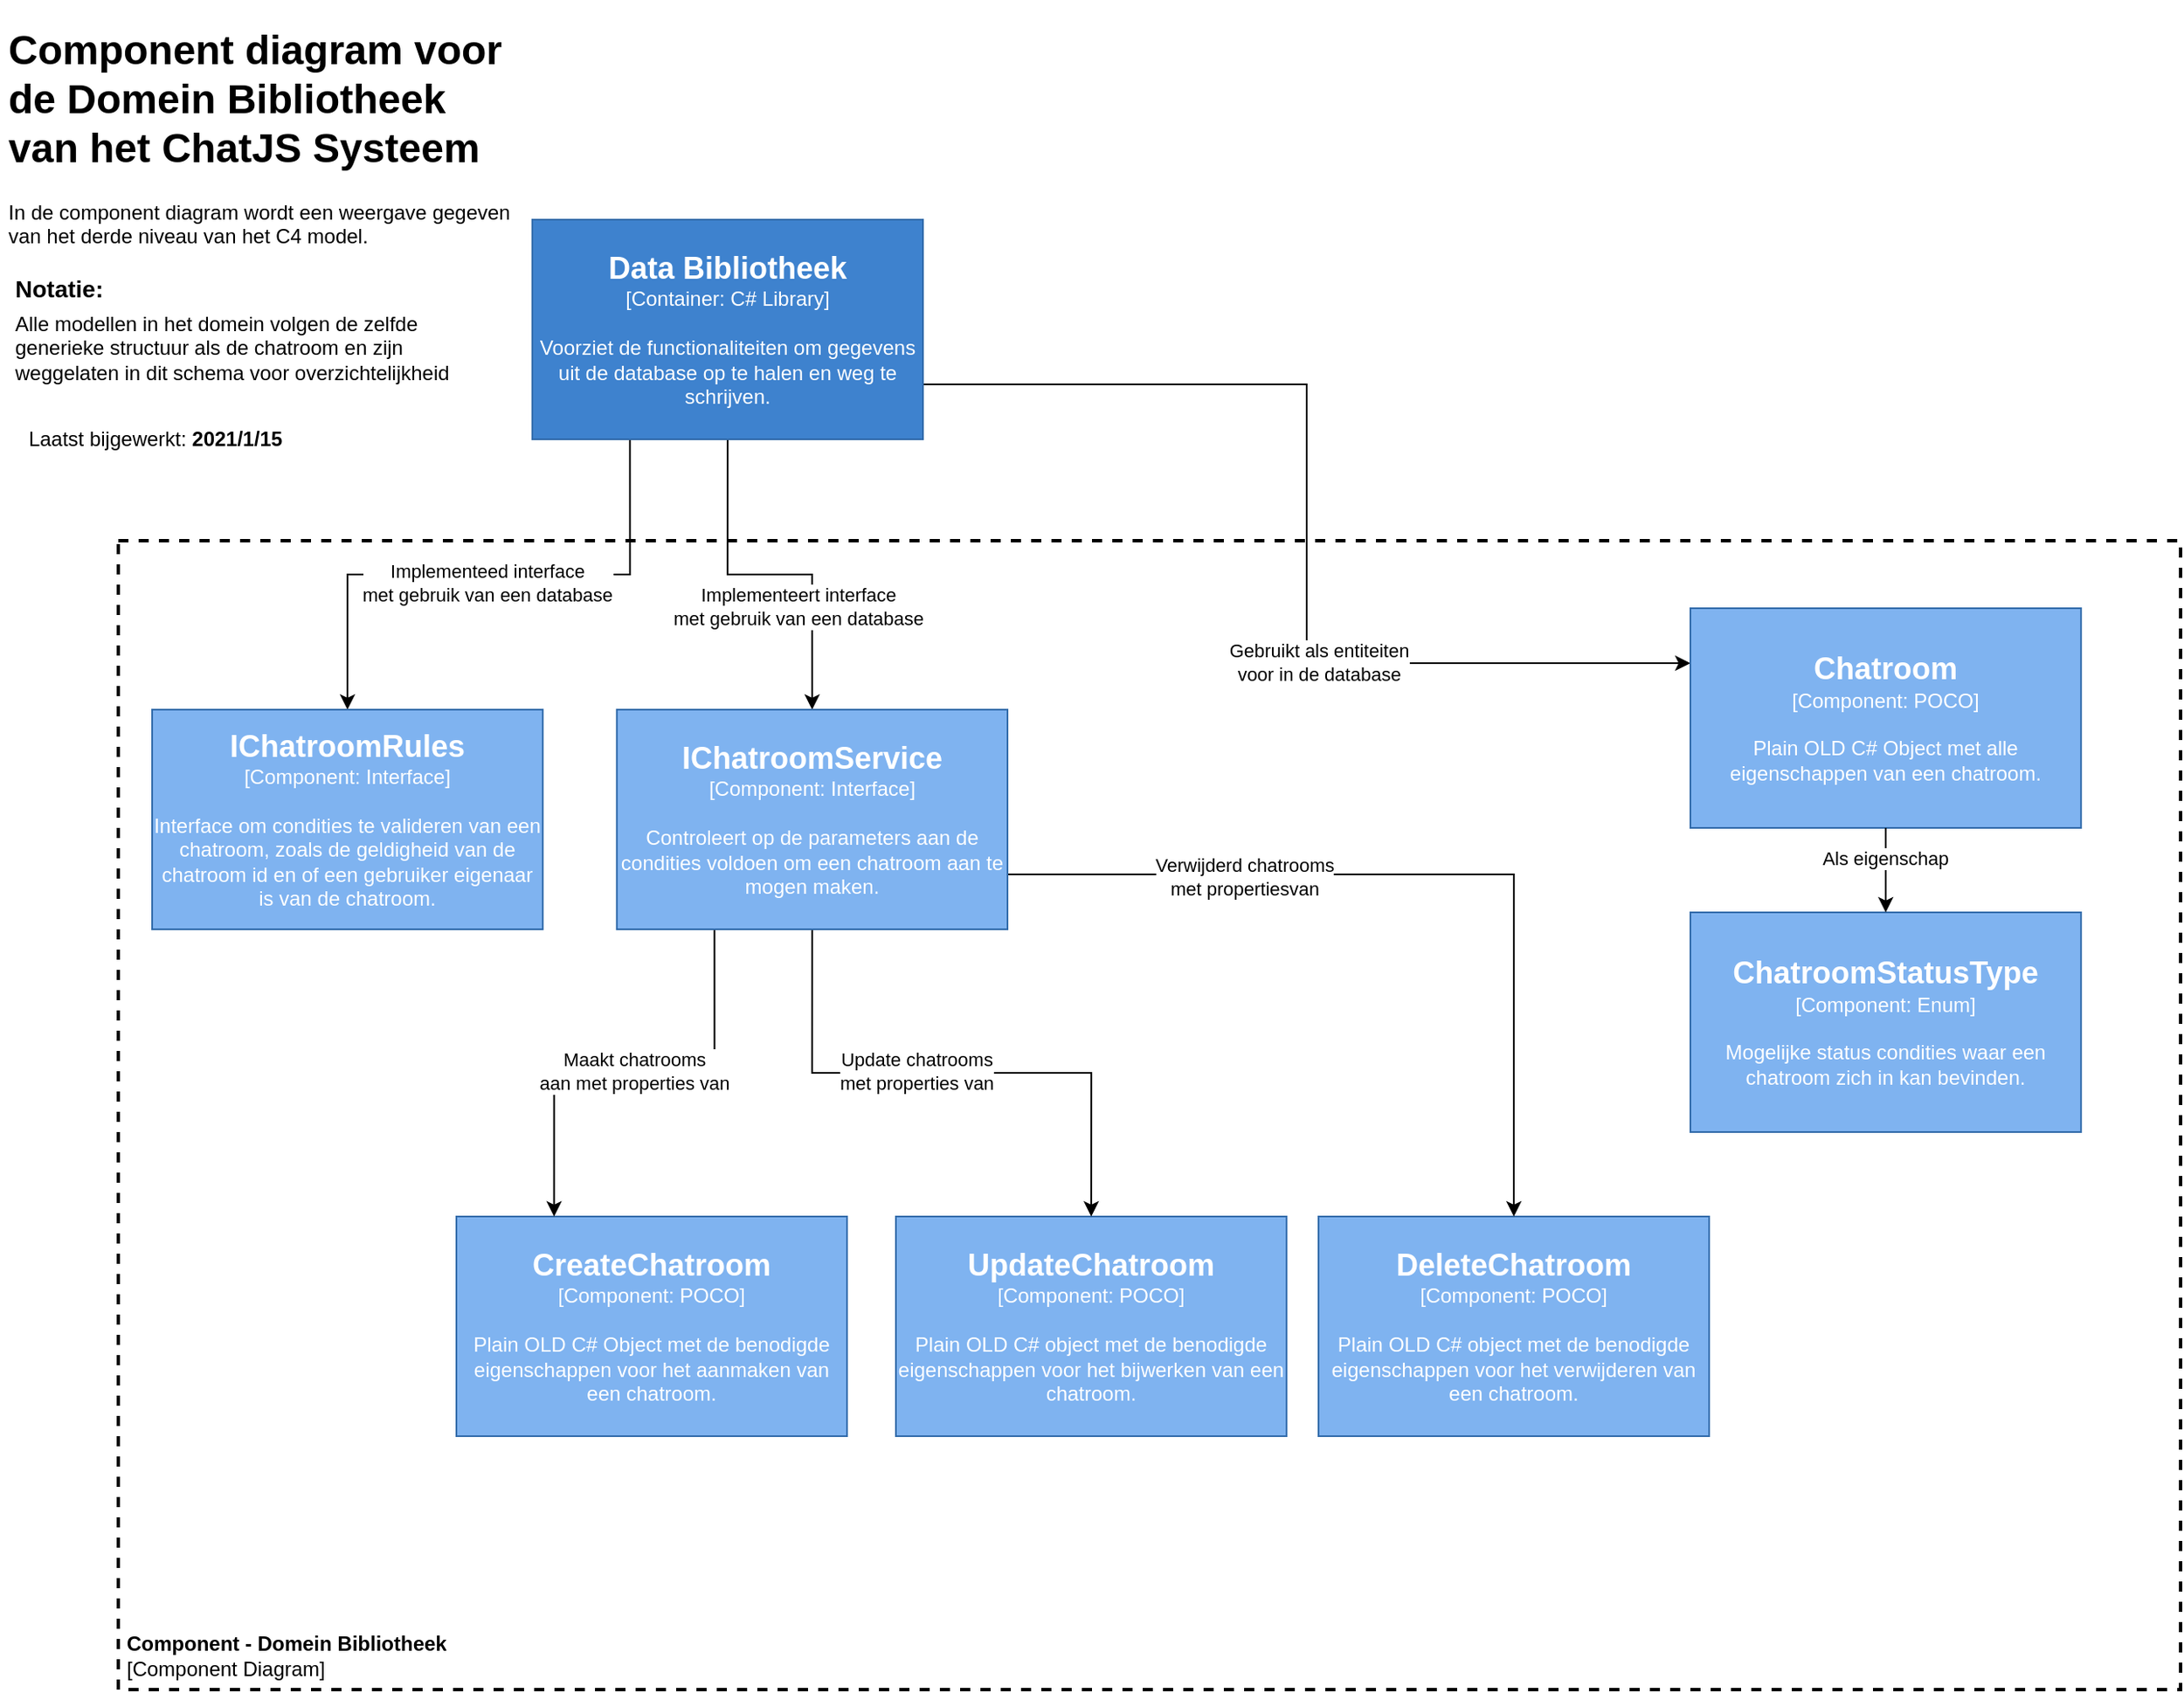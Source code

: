 <mxfile version="14.2.3" type="device"><diagram id="3Bas6RMUcGSZWqPxXuJh" name="Page-1"><mxGraphModel dx="2031" dy="1130" grid="1" gridSize="10" guides="1" tooltips="1" connect="1" arrows="1" fold="1" page="1" pageScale="1" pageWidth="850" pageHeight="1100" math="0" shadow="0"><root><mxCell id="0"/><mxCell id="1" parent="0"/><mxCell id="GI7OHAD0P_gePVMDaf1Z-1" value="&lt;div&gt;&lt;font style=&quot;font-size: 12px&quot;&gt;&lt;b&gt;Component - Domein Bibliotheek&lt;br&gt;&lt;/b&gt;&lt;/font&gt;&lt;/div&gt;&lt;font style=&quot;font-size: 12px&quot;&gt;[Component Diagram]&lt;/font&gt;" style="text;html=1;fillColor=none;spacing=5;spacingTop=-20;whiteSpace=wrap;overflow=hidden;rounded=0;dashed=1;verticalAlign=bottom;strokeColor=#000000;strokeWidth=2;" vertex="1" parent="1"><mxGeometry x="100" y="320" width="1220" height="680" as="geometry"/></mxCell><mxCell id="GI7OHAD0P_gePVMDaf1Z-2" value="&lt;h1&gt;Component diagram voor de Domein Bibliotheek van het ChatJS Systeem&lt;br&gt;&lt;/h1&gt;&lt;p&gt;In de component diagram wordt een weergave gegeven van het derde niveau van het C4 model.&lt;/p&gt;" style="text;html=1;strokeColor=none;fillColor=none;spacing=5;spacingTop=-20;whiteSpace=wrap;overflow=hidden;rounded=0;" vertex="1" parent="1"><mxGeometry x="30" y="10" width="310" height="140" as="geometry"/></mxCell><mxCell id="GI7OHAD0P_gePVMDaf1Z-3" value="Laatst bijgewerkt: &lt;b&gt;2021/1/15&lt;/b&gt;" style="text;html=1;strokeColor=none;fillColor=none;align=center;verticalAlign=middle;whiteSpace=wrap;rounded=0;" vertex="1" parent="1"><mxGeometry x="37.11" y="250" width="170" height="20" as="geometry"/></mxCell><mxCell id="GI7OHAD0P_gePVMDaf1Z-34" value="&lt;div&gt;Alle modellen in het domein volgen de zelfde &lt;br&gt;&lt;/div&gt;&lt;div&gt;generieke structuur als de chatroom en zijn &lt;br&gt;&lt;/div&gt;&lt;div&gt;weggelaten in dit schema voor overzichtelijkheid&lt;br&gt;&lt;/div&gt;" style="text;html=1;align=left;verticalAlign=middle;resizable=0;points=[];autosize=1;" vertex="1" parent="1"><mxGeometry x="37.11" y="181" width="280" height="50" as="geometry"/></mxCell><mxCell id="GI7OHAD0P_gePVMDaf1Z-35" value="&lt;div style=&quot;font-size: 14px;&quot; align=&quot;left&quot;&gt;&lt;b style=&quot;font-size: 14px;&quot;&gt;Notatie:&lt;/b&gt;&lt;/div&gt;" style="text;html=1;align=left;verticalAlign=middle;resizable=0;points=[];autosize=1;fontSize=14;" vertex="1" parent="1"><mxGeometry x="37.11" y="161" width="70" height="20" as="geometry"/></mxCell><mxCell id="GI7OHAD0P_gePVMDaf1Z-44" style="edgeStyle=orthogonalEdgeStyle;rounded=0;orthogonalLoop=1;jettySize=auto;html=1;exitX=0.5;exitY=1;exitDx=0;exitDy=0;entryX=0.5;entryY=0;entryDx=0;entryDy=0;" edge="1" parent="1" source="GI7OHAD0P_gePVMDaf1Z-36" target="GI7OHAD0P_gePVMDaf1Z-40"><mxGeometry relative="1" as="geometry"/></mxCell><mxCell id="GI7OHAD0P_gePVMDaf1Z-52" value="&lt;div&gt;Implementeert interface&lt;/div&gt;&lt;div&gt;met gebruik van een database&lt;br&gt;&lt;/div&gt;" style="edgeLabel;html=1;align=center;verticalAlign=middle;resizable=0;points=[];" vertex="1" connectable="0" parent="GI7OHAD0P_gePVMDaf1Z-44"><mxGeometry x="0.148" y="-1" relative="1" as="geometry"><mxPoint x="1" y="18.1" as="offset"/></mxGeometry></mxCell><mxCell id="GI7OHAD0P_gePVMDaf1Z-50" style="edgeStyle=orthogonalEdgeStyle;rounded=0;orthogonalLoop=1;jettySize=auto;html=1;exitX=1;exitY=0.75;exitDx=0;exitDy=0;entryX=0;entryY=0.25;entryDx=0;entryDy=0;" edge="1" parent="1" source="GI7OHAD0P_gePVMDaf1Z-36" target="GI7OHAD0P_gePVMDaf1Z-42"><mxGeometry relative="1" as="geometry"/></mxCell><mxCell id="GI7OHAD0P_gePVMDaf1Z-51" value="&lt;div&gt;Gebruikt als entiteiten &lt;br&gt;&lt;/div&gt;&lt;div&gt;voor in de database&lt;br&gt;&lt;/div&gt;" style="edgeLabel;html=1;align=center;verticalAlign=middle;resizable=0;points=[];" vertex="1" connectable="0" parent="GI7OHAD0P_gePVMDaf1Z-50"><mxGeometry x="0.288" y="1" relative="1" as="geometry"><mxPoint as="offset"/></mxGeometry></mxCell><mxCell id="GI7OHAD0P_gePVMDaf1Z-60" style="edgeStyle=orthogonalEdgeStyle;rounded=0;orthogonalLoop=1;jettySize=auto;html=1;exitX=0.25;exitY=1;exitDx=0;exitDy=0;entryX=0.5;entryY=0;entryDx=0;entryDy=0;" edge="1" parent="1" source="GI7OHAD0P_gePVMDaf1Z-36" target="GI7OHAD0P_gePVMDaf1Z-59"><mxGeometry relative="1" as="geometry"/></mxCell><mxCell id="GI7OHAD0P_gePVMDaf1Z-61" value="&lt;div&gt;Implementeed interface &lt;br&gt;&lt;/div&gt;&lt;div&gt;met gebruik van een database&lt;/div&gt;" style="edgeLabel;html=1;align=center;verticalAlign=middle;resizable=0;points=[];" vertex="1" connectable="0" parent="GI7OHAD0P_gePVMDaf1Z-60"><mxGeometry x="0.172" y="5" relative="1" as="geometry"><mxPoint x="26.33" as="offset"/></mxGeometry></mxCell><mxCell id="GI7OHAD0P_gePVMDaf1Z-36" value="&lt;div&gt;&lt;font size=&quot;1&quot;&gt;&lt;b&gt;&lt;font style=&quot;font-size: 18px&quot; color=&quot;#FFFFFF&quot;&gt;Data Bibliotheek&lt;/font&gt;&lt;/b&gt;&lt;/font&gt;&lt;/div&gt;&lt;div&gt;&lt;font color=&quot;#FFFFFF&quot;&gt;[Container: C# Library]&lt;br&gt;&lt;/font&gt;&lt;/div&gt;&lt;div&gt;&lt;font color=&quot;#FFFFFF&quot;&gt;&lt;br&gt;&lt;/font&gt;&lt;/div&gt;&lt;div&gt;&lt;font color=&quot;#FFFFFF&quot;&gt;Voorziet de functionaliteiten om gegevens uit de database op te halen en weg te schrijven.&lt;br&gt;&lt;/font&gt;&lt;/div&gt;" style="rounded=0;whiteSpace=wrap;html=1;fillColor=#3E82CE;strokeColor=#336CAB;" vertex="1" parent="1"><mxGeometry x="344.89" y="130" width="231.11" height="130" as="geometry"/></mxCell><mxCell id="GI7OHAD0P_gePVMDaf1Z-37" value="&lt;div&gt;&lt;font size=&quot;1&quot;&gt;&lt;b&gt;&lt;font style=&quot;font-size: 18px&quot; color=&quot;#FFFFFF&quot;&gt;CreateChatroom&lt;br&gt;&lt;/font&gt;&lt;/b&gt;&lt;/font&gt;&lt;/div&gt;&lt;div&gt;&lt;font color=&quot;#FFFFFF&quot;&gt;[Component: POCO&lt;/font&gt;&lt;font color=&quot;#FFFFFF&quot;&gt;]&lt;br&gt;&lt;/font&gt;&lt;/div&gt;&lt;div&gt;&lt;font color=&quot;#FFFFFF&quot;&gt;&lt;br&gt;&lt;/font&gt;&lt;/div&gt;&lt;font color=&quot;#FFFFFF&quot;&gt;Plain OLD C# Object met de benodigde eigenschappen voor het aanmaken van een chatroom.&lt;br&gt;&lt;/font&gt;" style="rounded=0;whiteSpace=wrap;html=1;strokeColor=#336CAB;fillColor=#7FB3F0;" vertex="1" parent="1"><mxGeometry x="300" y="720" width="231.11" height="130" as="geometry"/></mxCell><mxCell id="GI7OHAD0P_gePVMDaf1Z-38" value="&lt;div&gt;&lt;font size=&quot;1&quot;&gt;&lt;b&gt;&lt;font style=&quot;font-size: 18px&quot; color=&quot;#FFFFFF&quot;&gt;UpdateChatroom&lt;br&gt;&lt;/font&gt;&lt;/b&gt;&lt;/font&gt;&lt;/div&gt;&lt;div&gt;&lt;font color=&quot;#FFFFFF&quot;&gt;[Component: POCO&lt;/font&gt;&lt;font color=&quot;#FFFFFF&quot;&gt;]&lt;br&gt;&lt;/font&gt;&lt;/div&gt;&lt;div&gt;&lt;font color=&quot;#FFFFFF&quot;&gt;&lt;br&gt;&lt;/font&gt;&lt;/div&gt;&lt;div&gt;&lt;font color=&quot;#FFFFFF&quot;&gt;Plain OLD C# object met de benodigde eigenschappen voor het bijwerken van een chatroom.&lt;/font&gt;&lt;/div&gt;" style="rounded=0;whiteSpace=wrap;html=1;strokeColor=#336CAB;fillColor=#7FB3F0;" vertex="1" parent="1"><mxGeometry x="560" y="720" width="231.11" height="130" as="geometry"/></mxCell><mxCell id="GI7OHAD0P_gePVMDaf1Z-39" value="&lt;div&gt;&lt;font size=&quot;1&quot;&gt;&lt;b&gt;&lt;font style=&quot;font-size: 18px&quot; color=&quot;#FFFFFF&quot;&gt;DeleteChatroom&lt;br&gt;&lt;/font&gt;&lt;/b&gt;&lt;/font&gt;&lt;/div&gt;&lt;div&gt;&lt;font color=&quot;#FFFFFF&quot;&gt;[Component: POCO&lt;/font&gt;&lt;font color=&quot;#FFFFFF&quot;&gt;]&lt;br&gt;&lt;/font&gt;&lt;/div&gt;&lt;div&gt;&lt;font color=&quot;#FFFFFF&quot;&gt;&lt;br&gt;&lt;/font&gt;&lt;/div&gt;&lt;font color=&quot;#FFFFFF&quot;&gt;Plain OLD C# object met de benodigde eigenschappen voor het verwijderen van een chatroom.&lt;br&gt;&lt;/font&gt;" style="rounded=0;whiteSpace=wrap;html=1;strokeColor=#336CAB;fillColor=#7FB3F0;" vertex="1" parent="1"><mxGeometry x="810" y="720" width="231.11" height="130" as="geometry"/></mxCell><mxCell id="GI7OHAD0P_gePVMDaf1Z-45" style="edgeStyle=orthogonalEdgeStyle;rounded=0;orthogonalLoop=1;jettySize=auto;html=1;exitX=0.25;exitY=1;exitDx=0;exitDy=0;entryX=0.25;entryY=0;entryDx=0;entryDy=0;" edge="1" parent="1" source="GI7OHAD0P_gePVMDaf1Z-40" target="GI7OHAD0P_gePVMDaf1Z-37"><mxGeometry relative="1" as="geometry"/></mxCell><mxCell id="GI7OHAD0P_gePVMDaf1Z-54" value="&lt;div&gt;Maakt chatrooms&lt;/div&gt;&lt;div&gt; aan met properties van&lt;br&gt;&lt;/div&gt;" style="edgeLabel;html=1;align=center;verticalAlign=middle;resizable=0;points=[];" vertex="1" connectable="0" parent="GI7OHAD0P_gePVMDaf1Z-45"><mxGeometry x="-0.131" y="-1" relative="1" as="geometry"><mxPoint x="-18.24" as="offset"/></mxGeometry></mxCell><mxCell id="GI7OHAD0P_gePVMDaf1Z-46" style="edgeStyle=orthogonalEdgeStyle;rounded=0;orthogonalLoop=1;jettySize=auto;html=1;exitX=0.5;exitY=1;exitDx=0;exitDy=0;entryX=0.5;entryY=0;entryDx=0;entryDy=0;" edge="1" parent="1" source="GI7OHAD0P_gePVMDaf1Z-40" target="GI7OHAD0P_gePVMDaf1Z-38"><mxGeometry relative="1" as="geometry"/></mxCell><mxCell id="GI7OHAD0P_gePVMDaf1Z-55" value="&lt;div&gt;Update chatrooms &lt;br&gt;&lt;/div&gt;&lt;div&gt;met properties van&lt;/div&gt;" style="edgeLabel;html=1;align=center;verticalAlign=middle;resizable=0;points=[];" vertex="1" connectable="0" parent="GI7OHAD0P_gePVMDaf1Z-46"><mxGeometry x="-0.127" y="1" relative="1" as="geometry"><mxPoint as="offset"/></mxGeometry></mxCell><mxCell id="GI7OHAD0P_gePVMDaf1Z-47" style="edgeStyle=orthogonalEdgeStyle;rounded=0;orthogonalLoop=1;jettySize=auto;html=1;exitX=1;exitY=0.75;exitDx=0;exitDy=0;entryX=0.5;entryY=0;entryDx=0;entryDy=0;" edge="1" parent="1" source="GI7OHAD0P_gePVMDaf1Z-40" target="GI7OHAD0P_gePVMDaf1Z-39"><mxGeometry relative="1" as="geometry"/></mxCell><mxCell id="GI7OHAD0P_gePVMDaf1Z-57" value="&lt;div&gt;Verwijderd chatrooms &lt;br&gt;&lt;/div&gt;&lt;div&gt;met propertiesvan&lt;/div&gt;" style="edgeLabel;html=1;align=center;verticalAlign=middle;resizable=0;points=[];" vertex="1" connectable="0" parent="GI7OHAD0P_gePVMDaf1Z-47"><mxGeometry x="-0.475" y="-1" relative="1" as="geometry"><mxPoint x="7.81" as="offset"/></mxGeometry></mxCell><mxCell id="GI7OHAD0P_gePVMDaf1Z-40" value="&lt;div&gt;&lt;font size=&quot;1&quot;&gt;&lt;b&gt;&lt;font style=&quot;font-size: 18px&quot; color=&quot;#FFFFFF&quot;&gt;IChatroomService&lt;br&gt;&lt;/font&gt;&lt;/b&gt;&lt;/font&gt;&lt;/div&gt;&lt;div&gt;&lt;font color=&quot;#FFFFFF&quot;&gt;[Component: Interface&lt;/font&gt;&lt;font color=&quot;#FFFFFF&quot;&gt;]&lt;br&gt;&lt;/font&gt;&lt;/div&gt;&lt;div&gt;&lt;font color=&quot;#FFFFFF&quot;&gt;&lt;br&gt;&lt;/font&gt;&lt;/div&gt;&lt;font color=&quot;#FFFFFF&quot;&gt;Controleert op de parameters aan de condities voldoen om een chatroom aan te mogen maken.&lt;br&gt;&lt;/font&gt;" style="rounded=0;whiteSpace=wrap;html=1;strokeColor=#336CAB;fillColor=#7FB3F0;" vertex="1" parent="1"><mxGeometry x="394.89" y="420" width="231.11" height="130" as="geometry"/></mxCell><mxCell id="GI7OHAD0P_gePVMDaf1Z-42" value="&lt;div&gt;&lt;font size=&quot;1&quot;&gt;&lt;b&gt;&lt;font style=&quot;font-size: 18px&quot; color=&quot;#FFFFFF&quot;&gt;Chatroom&lt;br&gt;&lt;/font&gt;&lt;/b&gt;&lt;/font&gt;&lt;/div&gt;&lt;div&gt;&lt;font color=&quot;#FFFFFF&quot;&gt;[Component: POCO&lt;/font&gt;&lt;font color=&quot;#FFFFFF&quot;&gt;]&lt;br&gt;&lt;/font&gt;&lt;/div&gt;&lt;div&gt;&lt;font color=&quot;#FFFFFF&quot;&gt;&lt;br&gt;&lt;/font&gt;&lt;/div&gt;&lt;font color=&quot;#FFFFFF&quot;&gt;Plain OLD C# Object met alle eigenschappen van een chatroom.&lt;br&gt;&lt;/font&gt;" style="rounded=0;whiteSpace=wrap;html=1;strokeColor=#336CAB;fillColor=#7FB3F0;" vertex="1" parent="1"><mxGeometry x="1030" y="360" width="231.11" height="130" as="geometry"/></mxCell><mxCell id="GI7OHAD0P_gePVMDaf1Z-43" value="&lt;div&gt;&lt;font size=&quot;1&quot;&gt;&lt;b&gt;&lt;font style=&quot;font-size: 18px&quot; color=&quot;#FFFFFF&quot;&gt;ChatroomStatusType&lt;br&gt;&lt;/font&gt;&lt;/b&gt;&lt;/font&gt;&lt;/div&gt;&lt;div&gt;&lt;font color=&quot;#FFFFFF&quot;&gt;[Component: Enum&lt;/font&gt;&lt;font color=&quot;#FFFFFF&quot;&gt;]&lt;br&gt;&lt;/font&gt;&lt;/div&gt;&lt;div&gt;&lt;font color=&quot;#FFFFFF&quot;&gt;&lt;br&gt;&lt;/font&gt;&lt;/div&gt;&lt;font color=&quot;#FFFFFF&quot;&gt;Mogelijke status condities waar een chatroom zich in kan bevinden.&lt;br&gt;&lt;/font&gt;" style="rounded=0;whiteSpace=wrap;html=1;strokeColor=#336CAB;fillColor=#7FB3F0;" vertex="1" parent="1"><mxGeometry x="1030" y="540" width="231.11" height="130" as="geometry"/></mxCell><mxCell id="GI7OHAD0P_gePVMDaf1Z-58" value="" style="endArrow=classic;html=1;entryX=0.5;entryY=0;entryDx=0;entryDy=0;exitX=0.5;exitY=1;exitDx=0;exitDy=0;" edge="1" parent="1" source="GI7OHAD0P_gePVMDaf1Z-42" target="GI7OHAD0P_gePVMDaf1Z-43"><mxGeometry width="50" height="50" relative="1" as="geometry"><mxPoint x="1070" y="570" as="sourcePoint"/><mxPoint x="1120" y="520" as="targetPoint"/></mxGeometry></mxCell><mxCell id="GI7OHAD0P_gePVMDaf1Z-62" value="Als eigenschap" style="edgeLabel;html=1;align=center;verticalAlign=middle;resizable=0;points=[];" vertex="1" connectable="0" parent="GI7OHAD0P_gePVMDaf1Z-58"><mxGeometry x="-0.28" y="-1" relative="1" as="geometry"><mxPoint as="offset"/></mxGeometry></mxCell><mxCell id="GI7OHAD0P_gePVMDaf1Z-59" value="&lt;div&gt;&lt;font size=&quot;1&quot;&gt;&lt;b&gt;&lt;font style=&quot;font-size: 18px&quot; color=&quot;#FFFFFF&quot;&gt;IChatroomRules&lt;br&gt;&lt;/font&gt;&lt;/b&gt;&lt;/font&gt;&lt;/div&gt;&lt;div&gt;&lt;font color=&quot;#FFFFFF&quot;&gt;[Component: Interface&lt;/font&gt;&lt;font color=&quot;#FFFFFF&quot;&gt;]&lt;br&gt;&lt;/font&gt;&lt;/div&gt;&lt;div&gt;&lt;font color=&quot;#FFFFFF&quot;&gt;&lt;br&gt;&lt;/font&gt;&lt;/div&gt;&lt;div&gt;&lt;font color=&quot;#FFFFFF&quot;&gt;&lt;font color=&quot;#FFFFFF&quot;&gt;Interface om condities te valideren van een chatroom, zoals de geldigheid van de chatroom id en of een gebruiker eigenaar is van de chatroom&lt;/font&gt;.&lt;/font&gt;&lt;br&gt;&lt;/div&gt;" style="rounded=0;whiteSpace=wrap;html=1;strokeColor=#336CAB;fillColor=#7FB3F0;" vertex="1" parent="1"><mxGeometry x="120" y="420" width="231.11" height="130" as="geometry"/></mxCell></root></mxGraphModel></diagram></mxfile>